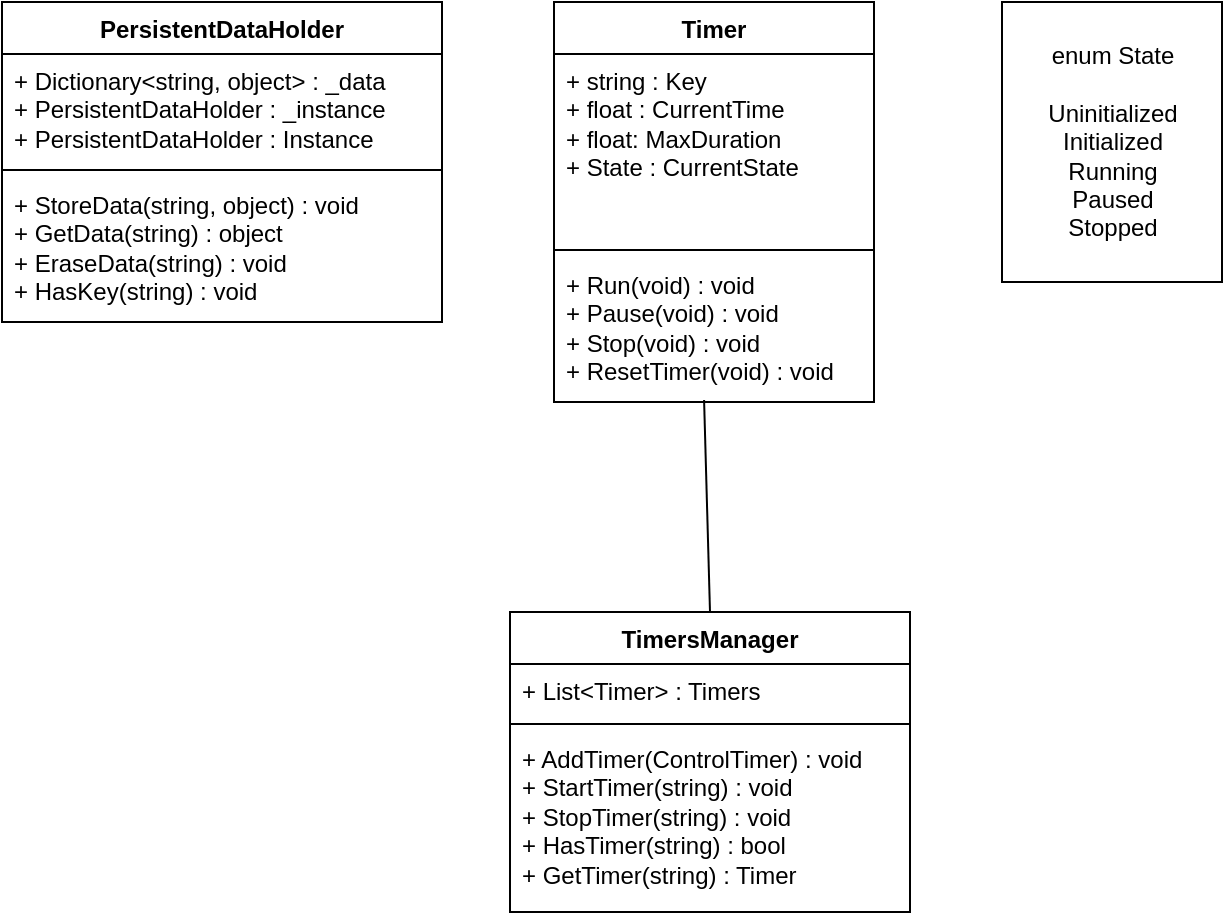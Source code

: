 <mxfile version="24.5.3" type="device" pages="4">
  <diagram name="Classes" id="NH2Xvmx8uV0LL1V0VerU">
    <mxGraphModel dx="1434" dy="844" grid="1" gridSize="10" guides="1" tooltips="1" connect="1" arrows="1" fold="1" page="1" pageScale="1" pageWidth="827" pageHeight="1169" math="0" shadow="0">
      <root>
        <mxCell id="0" />
        <mxCell id="1" parent="0" />
        <mxCell id="YbeMfKMdi_yJvYQUVRXE-1" value="PersistentDataHolder" style="swimlane;fontStyle=1;align=center;verticalAlign=top;childLayout=stackLayout;horizontal=1;startSize=26;horizontalStack=0;resizeParent=1;resizeParentMax=0;resizeLast=0;collapsible=1;marginBottom=0;whiteSpace=wrap;html=1;" vertex="1" parent="1">
          <mxGeometry x="60" y="160" width="220" height="160" as="geometry" />
        </mxCell>
        <mxCell id="YbeMfKMdi_yJvYQUVRXE-2" value="+ Dictionary&amp;lt;string, object&amp;gt; : _data&lt;div&gt;+ PersistentDataHolder : _instance&lt;/div&gt;&lt;div&gt;+ PersistentDataHolder : Instance&lt;/div&gt;" style="text;strokeColor=none;fillColor=none;align=left;verticalAlign=top;spacingLeft=4;spacingRight=4;overflow=hidden;rotatable=0;points=[[0,0.5],[1,0.5]];portConstraint=eastwest;whiteSpace=wrap;html=1;" vertex="1" parent="YbeMfKMdi_yJvYQUVRXE-1">
          <mxGeometry y="26" width="220" height="54" as="geometry" />
        </mxCell>
        <mxCell id="YbeMfKMdi_yJvYQUVRXE-3" value="" style="line;strokeWidth=1;fillColor=none;align=left;verticalAlign=middle;spacingTop=-1;spacingLeft=3;spacingRight=3;rotatable=0;labelPosition=right;points=[];portConstraint=eastwest;strokeColor=inherit;" vertex="1" parent="YbeMfKMdi_yJvYQUVRXE-1">
          <mxGeometry y="80" width="220" height="8" as="geometry" />
        </mxCell>
        <mxCell id="YbeMfKMdi_yJvYQUVRXE-4" value="+ StoreData(string, object) : void&lt;div&gt;+ GetData(string) : object&lt;/div&gt;&lt;div&gt;+ EraseData(string) : void&lt;/div&gt;&lt;div&gt;+ HasKey(string) : void&lt;/div&gt;" style="text;strokeColor=none;fillColor=none;align=left;verticalAlign=top;spacingLeft=4;spacingRight=4;overflow=hidden;rotatable=0;points=[[0,0.5],[1,0.5]];portConstraint=eastwest;whiteSpace=wrap;html=1;" vertex="1" parent="YbeMfKMdi_yJvYQUVRXE-1">
          <mxGeometry y="88" width="220" height="72" as="geometry" />
        </mxCell>
        <mxCell id="YbeMfKMdi_yJvYQUVRXE-5" value="Timer" style="swimlane;fontStyle=1;align=center;verticalAlign=top;childLayout=stackLayout;horizontal=1;startSize=26;horizontalStack=0;resizeParent=1;resizeParentMax=0;resizeLast=0;collapsible=1;marginBottom=0;whiteSpace=wrap;html=1;" vertex="1" parent="1">
          <mxGeometry x="336" y="160" width="160" height="200" as="geometry" />
        </mxCell>
        <mxCell id="YbeMfKMdi_yJvYQUVRXE-6" value="+ string : Key&lt;div&gt;+ float : CurrentTime&lt;/div&gt;&lt;div&gt;+ float: MaxDuration&lt;/div&gt;&lt;div&gt;+ State : CurrentState&lt;/div&gt;" style="text;strokeColor=none;fillColor=none;align=left;verticalAlign=top;spacingLeft=4;spacingRight=4;overflow=hidden;rotatable=0;points=[[0,0.5],[1,0.5]];portConstraint=eastwest;whiteSpace=wrap;html=1;" vertex="1" parent="YbeMfKMdi_yJvYQUVRXE-5">
          <mxGeometry y="26" width="160" height="94" as="geometry" />
        </mxCell>
        <mxCell id="YbeMfKMdi_yJvYQUVRXE-7" value="" style="line;strokeWidth=1;fillColor=none;align=left;verticalAlign=middle;spacingTop=-1;spacingLeft=3;spacingRight=3;rotatable=0;labelPosition=right;points=[];portConstraint=eastwest;strokeColor=inherit;" vertex="1" parent="YbeMfKMdi_yJvYQUVRXE-5">
          <mxGeometry y="120" width="160" height="8" as="geometry" />
        </mxCell>
        <mxCell id="YbeMfKMdi_yJvYQUVRXE-8" value="+ Run(void) : void&lt;div&gt;+ Pause(void) : void&lt;/div&gt;&lt;div&gt;+ Stop(void) : void&lt;/div&gt;&lt;div&gt;+ ResetTimer(void) : void&lt;/div&gt;" style="text;strokeColor=none;fillColor=none;align=left;verticalAlign=top;spacingLeft=4;spacingRight=4;overflow=hidden;rotatable=0;points=[[0,0.5],[1,0.5]];portConstraint=eastwest;whiteSpace=wrap;html=1;" vertex="1" parent="YbeMfKMdi_yJvYQUVRXE-5">
          <mxGeometry y="128" width="160" height="72" as="geometry" />
        </mxCell>
        <mxCell id="YbeMfKMdi_yJvYQUVRXE-9" value="enum State&lt;br&gt;&lt;br&gt;Uninitialized&lt;br&gt;Initialized&lt;br&gt;Running&lt;br&gt;Paused&lt;br&gt;Stopped" style="html=1;" vertex="1" parent="1">
          <mxGeometry x="560" y="160" width="110" height="140" as="geometry" />
        </mxCell>
        <mxCell id="YbeMfKMdi_yJvYQUVRXE-10" value="TimersManager" style="swimlane;fontStyle=1;align=center;verticalAlign=top;childLayout=stackLayout;horizontal=1;startSize=26;horizontalStack=0;resizeParent=1;resizeParentMax=0;resizeLast=0;collapsible=1;marginBottom=0;whiteSpace=wrap;html=1;" vertex="1" parent="1">
          <mxGeometry x="314" y="465" width="200" height="150" as="geometry" />
        </mxCell>
        <mxCell id="YbeMfKMdi_yJvYQUVRXE-11" value="+ List&amp;lt;Timer&amp;gt; : Timers" style="text;strokeColor=none;fillColor=none;align=left;verticalAlign=top;spacingLeft=4;spacingRight=4;overflow=hidden;rotatable=0;points=[[0,0.5],[1,0.5]];portConstraint=eastwest;whiteSpace=wrap;html=1;" vertex="1" parent="YbeMfKMdi_yJvYQUVRXE-10">
          <mxGeometry y="26" width="200" height="26" as="geometry" />
        </mxCell>
        <mxCell id="YbeMfKMdi_yJvYQUVRXE-12" value="" style="line;strokeWidth=1;fillColor=none;align=left;verticalAlign=middle;spacingTop=-1;spacingLeft=3;spacingRight=3;rotatable=0;labelPosition=right;points=[];portConstraint=eastwest;strokeColor=inherit;" vertex="1" parent="YbeMfKMdi_yJvYQUVRXE-10">
          <mxGeometry y="52" width="200" height="8" as="geometry" />
        </mxCell>
        <mxCell id="YbeMfKMdi_yJvYQUVRXE-13" value="+ AddTimer(ControlTimer) : void&lt;div&gt;+ StartTimer(string) : void&lt;/div&gt;&lt;div&gt;+ StopTimer(string) : void&lt;/div&gt;&lt;div&gt;+ HasTimer(string) : bool&lt;/div&gt;&lt;div&gt;+ GetTimer(string) : Timer&lt;/div&gt;" style="text;strokeColor=none;fillColor=none;align=left;verticalAlign=top;spacingLeft=4;spacingRight=4;overflow=hidden;rotatable=0;points=[[0,0.5],[1,0.5]];portConstraint=eastwest;whiteSpace=wrap;html=1;" vertex="1" parent="YbeMfKMdi_yJvYQUVRXE-10">
          <mxGeometry y="60" width="200" height="90" as="geometry" />
        </mxCell>
        <mxCell id="YbeMfKMdi_yJvYQUVRXE-14" value="" style="endArrow=none;html=1;rounded=0;entryX=0.469;entryY=0.986;entryDx=0;entryDy=0;entryPerimeter=0;exitX=0.5;exitY=0;exitDx=0;exitDy=0;" edge="1" parent="1" source="YbeMfKMdi_yJvYQUVRXE-10" target="YbeMfKMdi_yJvYQUVRXE-8">
          <mxGeometry width="50" height="50" relative="1" as="geometry">
            <mxPoint x="390" y="460" as="sourcePoint" />
            <mxPoint x="440" y="410" as="targetPoint" />
          </mxGeometry>
        </mxCell>
      </root>
    </mxGraphModel>
  </diagram>
  <diagram id="-i5Gq7-aCUp1yOE6dnp9" name="ControlTimer">
    <mxGraphModel dx="1434" dy="844" grid="1" gridSize="10" guides="1" tooltips="1" connect="1" arrows="1" fold="1" page="1" pageScale="1" pageWidth="827" pageHeight="1169" math="0" shadow="0">
      <root>
        <mxCell id="0" />
        <mxCell id="1" parent="0" />
        <mxCell id="Cfkn9qGbTjmpqqoi2z6G-1" style="edgeStyle=orthogonalEdgeStyle;rounded=0;orthogonalLoop=1;jettySize=auto;html=1;exitX=0.5;exitY=1;exitDx=0;exitDy=0;entryX=0.5;entryY=0;entryDx=0;entryDy=0;" edge="1" parent="1" source="Cfkn9qGbTjmpqqoi2z6G-2" target="Cfkn9qGbTjmpqqoi2z6G-4">
          <mxGeometry relative="1" as="geometry" />
        </mxCell>
        <mxCell id="Cfkn9qGbTjmpqqoi2z6G-2" value="EventsRunner.RunSequence()" style="rounded=1;whiteSpace=wrap;html=1;" vertex="1" parent="1">
          <mxGeometry x="95" y="50" width="180" height="40" as="geometry" />
        </mxCell>
        <mxCell id="Cfkn9qGbTjmpqqoi2z6G-3" style="edgeStyle=orthogonalEdgeStyle;rounded=0;orthogonalLoop=1;jettySize=auto;html=1;exitX=0.5;exitY=1;exitDx=0;exitDy=0;entryX=0.5;entryY=0;entryDx=0;entryDy=0;" edge="1" parent="1" source="Cfkn9qGbTjmpqqoi2z6G-4" target="Cfkn9qGbTjmpqqoi2z6G-7">
          <mxGeometry relative="1" as="geometry" />
        </mxCell>
        <mxCell id="Cfkn9qGbTjmpqqoi2z6G-4" value="ControlTimer.Run()" style="rounded=1;whiteSpace=wrap;html=1;" vertex="1" parent="1">
          <mxGeometry x="95" y="130" width="180" height="40" as="geometry" />
        </mxCell>
        <mxCell id="Cfkn9qGbTjmpqqoi2z6G-5" style="edgeStyle=orthogonalEdgeStyle;rounded=0;orthogonalLoop=1;jettySize=auto;html=1;exitX=1;exitY=0.5;exitDx=0;exitDy=0;entryX=0;entryY=0.5;entryDx=0;entryDy=0;" edge="1" parent="1" source="Cfkn9qGbTjmpqqoi2z6G-7" target="Cfkn9qGbTjmpqqoi2z6G-9">
          <mxGeometry relative="1" as="geometry" />
        </mxCell>
        <mxCell id="Cfkn9qGbTjmpqqoi2z6G-6" style="edgeStyle=orthogonalEdgeStyle;rounded=0;orthogonalLoop=1;jettySize=auto;html=1;exitX=0.5;exitY=1;exitDx=0;exitDy=0;entryX=0.5;entryY=0;entryDx=0;entryDy=0;" edge="1" parent="1" source="Cfkn9qGbTjmpqqoi2z6G-7" target="Cfkn9qGbTjmpqqoi2z6G-11">
          <mxGeometry relative="1" as="geometry" />
        </mxCell>
        <mxCell id="Cfkn9qGbTjmpqqoi2z6G-7" value="Action is Start ?" style="rhombus;whiteSpace=wrap;html=1;" vertex="1" parent="1">
          <mxGeometry x="145" y="210" width="80" height="80" as="geometry" />
        </mxCell>
        <mxCell id="Cfkn9qGbTjmpqqoi2z6G-8" style="edgeStyle=orthogonalEdgeStyle;rounded=0;orthogonalLoop=1;jettySize=auto;html=1;exitX=0.5;exitY=1;exitDx=0;exitDy=0;entryX=0.5;entryY=0;entryDx=0;entryDy=0;" edge="1" parent="1" source="Cfkn9qGbTjmpqqoi2z6G-9" target="Cfkn9qGbTjmpqqoi2z6G-13">
          <mxGeometry relative="1" as="geometry" />
        </mxCell>
        <mxCell id="Cfkn9qGbTjmpqqoi2z6G-9" value="Action is Stop ?" style="rhombus;whiteSpace=wrap;html=1;" vertex="1" parent="1">
          <mxGeometry x="390" y="210" width="80" height="80" as="geometry" />
        </mxCell>
        <mxCell id="Cfkn9qGbTjmpqqoi2z6G-10" style="edgeStyle=orthogonalEdgeStyle;rounded=0;orthogonalLoop=1;jettySize=auto;html=1;exitX=0.5;exitY=1;exitDx=0;exitDy=0;entryX=0.5;entryY=0;entryDx=0;entryDy=0;" edge="1" parent="1" source="Cfkn9qGbTjmpqqoi2z6G-11" target="Cfkn9qGbTjmpqqoi2z6G-18">
          <mxGeometry relative="1" as="geometry" />
        </mxCell>
        <mxCell id="Cfkn9qGbTjmpqqoi2z6G-11" value="TimersManager.&lt;div&gt;AddTimer(ControlTimer)&lt;/div&gt;" style="rounded=1;whiteSpace=wrap;html=1;" vertex="1" parent="1">
          <mxGeometry x="95" y="340" width="180" height="40" as="geometry" />
        </mxCell>
        <mxCell id="Cfkn9qGbTjmpqqoi2z6G-12" style="edgeStyle=orthogonalEdgeStyle;rounded=0;orthogonalLoop=1;jettySize=auto;html=1;exitX=0.5;exitY=1;exitDx=0;exitDy=0;entryX=0.5;entryY=0;entryDx=0;entryDy=0;" edge="1" parent="1" source="Cfkn9qGbTjmpqqoi2z6G-13" target="Cfkn9qGbTjmpqqoi2z6G-24">
          <mxGeometry relative="1" as="geometry" />
        </mxCell>
        <mxCell id="Cfkn9qGbTjmpqqoi2z6G-13" value="TimersManager.&lt;div&gt;StopTimer(Key)&lt;/div&gt;" style="rounded=1;whiteSpace=wrap;html=1;" vertex="1" parent="1">
          <mxGeometry x="340" y="340" width="180" height="40" as="geometry" />
        </mxCell>
        <mxCell id="Cfkn9qGbTjmpqqoi2z6G-14" value="No" style="text;html=1;align=center;verticalAlign=middle;whiteSpace=wrap;rounded=0;" vertex="1" parent="1">
          <mxGeometry x="230" y="220" width="60" height="30" as="geometry" />
        </mxCell>
        <mxCell id="Cfkn9qGbTjmpqqoi2z6G-15" value="Yes" style="text;html=1;align=center;verticalAlign=middle;whiteSpace=wrap;rounded=0;" vertex="1" parent="1">
          <mxGeometry x="130" y="300" width="60" height="30" as="geometry" />
        </mxCell>
        <mxCell id="Cfkn9qGbTjmpqqoi2z6G-16" value="Yes" style="text;html=1;align=center;verticalAlign=middle;whiteSpace=wrap;rounded=0;" vertex="1" parent="1">
          <mxGeometry x="370" y="300" width="60" height="30" as="geometry" />
        </mxCell>
        <mxCell id="Cfkn9qGbTjmpqqoi2z6G-17" style="edgeStyle=orthogonalEdgeStyle;rounded=0;orthogonalLoop=1;jettySize=auto;html=1;exitX=0.5;exitY=1;exitDx=0;exitDy=0;entryX=0.5;entryY=0;entryDx=0;entryDy=0;" edge="1" parent="1" source="Cfkn9qGbTjmpqqoi2z6G-18" target="Cfkn9qGbTjmpqqoi2z6G-21">
          <mxGeometry relative="1" as="geometry" />
        </mxCell>
        <mxCell id="Cfkn9qGbTjmpqqoi2z6G-18" value="TimersManager.&lt;div&gt;StartTimer(Key)&lt;/div&gt;" style="rounded=1;whiteSpace=wrap;html=1;" vertex="1" parent="1">
          <mxGeometry x="95" y="430" width="180" height="40" as="geometry" />
        </mxCell>
        <mxCell id="Cfkn9qGbTjmpqqoi2z6G-19" style="edgeStyle=orthogonalEdgeStyle;rounded=0;orthogonalLoop=1;jettySize=auto;html=1;exitX=0.5;exitY=1;exitDx=0;exitDy=0;entryX=0.5;entryY=0;entryDx=0;entryDy=0;" edge="1" parent="1" source="Cfkn9qGbTjmpqqoi2z6G-21" target="Cfkn9qGbTjmpqqoi2z6G-26">
          <mxGeometry relative="1" as="geometry" />
        </mxCell>
        <mxCell id="Cfkn9qGbTjmpqqoi2z6G-20" style="edgeStyle=orthogonalEdgeStyle;rounded=0;orthogonalLoop=1;jettySize=auto;html=1;exitX=1;exitY=0.5;exitDx=0;exitDy=0;entryX=1;entryY=0.5;entryDx=0;entryDy=0;" edge="1" parent="1" source="Cfkn9qGbTjmpqqoi2z6G-21" target="Cfkn9qGbTjmpqqoi2z6G-29">
          <mxGeometry relative="1" as="geometry" />
        </mxCell>
        <mxCell id="Cfkn9qGbTjmpqqoi2z6G-21" value="Timer exists ?" style="rhombus;whiteSpace=wrap;html=1;" vertex="1" parent="1">
          <mxGeometry x="145" y="510" width="80" height="80" as="geometry" />
        </mxCell>
        <mxCell id="Cfkn9qGbTjmpqqoi2z6G-22" style="edgeStyle=orthogonalEdgeStyle;rounded=0;orthogonalLoop=1;jettySize=auto;html=1;exitX=0.5;exitY=1;exitDx=0;exitDy=0;entryX=0.5;entryY=0;entryDx=0;entryDy=0;" edge="1" parent="1" source="Cfkn9qGbTjmpqqoi2z6G-24" target="Cfkn9qGbTjmpqqoi2z6G-28">
          <mxGeometry relative="1" as="geometry" />
        </mxCell>
        <mxCell id="Cfkn9qGbTjmpqqoi2z6G-23" style="edgeStyle=orthogonalEdgeStyle;rounded=0;orthogonalLoop=1;jettySize=auto;html=1;exitX=1;exitY=0.5;exitDx=0;exitDy=0;entryX=1;entryY=0.5;entryDx=0;entryDy=0;" edge="1" parent="1" source="Cfkn9qGbTjmpqqoi2z6G-24" target="Cfkn9qGbTjmpqqoi2z6G-29">
          <mxGeometry relative="1" as="geometry" />
        </mxCell>
        <mxCell id="Cfkn9qGbTjmpqqoi2z6G-24" value="Timer exists ?" style="rhombus;whiteSpace=wrap;html=1;" vertex="1" parent="1">
          <mxGeometry x="390" y="430" width="80" height="80" as="geometry" />
        </mxCell>
        <mxCell id="Cfkn9qGbTjmpqqoi2z6G-25" style="edgeStyle=orthogonalEdgeStyle;rounded=0;orthogonalLoop=1;jettySize=auto;html=1;exitX=0.5;exitY=1;exitDx=0;exitDy=0;entryX=0.5;entryY=0;entryDx=0;entryDy=0;" edge="1" parent="1" source="Cfkn9qGbTjmpqqoi2z6G-26" target="Cfkn9qGbTjmpqqoi2z6G-29">
          <mxGeometry relative="1" as="geometry" />
        </mxCell>
        <mxCell id="Cfkn9qGbTjmpqqoi2z6G-26" value="Timer.Run()" style="rounded=1;whiteSpace=wrap;html=1;" vertex="1" parent="1">
          <mxGeometry x="132.5" y="630" width="105" height="40" as="geometry" />
        </mxCell>
        <mxCell id="Cfkn9qGbTjmpqqoi2z6G-27" style="edgeStyle=orthogonalEdgeStyle;rounded=0;orthogonalLoop=1;jettySize=auto;html=1;exitX=0.5;exitY=1;exitDx=0;exitDy=0;entryX=1;entryY=0.5;entryDx=0;entryDy=0;" edge="1" parent="1" source="Cfkn9qGbTjmpqqoi2z6G-28" target="Cfkn9qGbTjmpqqoi2z6G-29">
          <mxGeometry relative="1" as="geometry" />
        </mxCell>
        <mxCell id="Cfkn9qGbTjmpqqoi2z6G-28" value="Timer.Stop()" style="rounded=1;whiteSpace=wrap;html=1;" vertex="1" parent="1">
          <mxGeometry x="377.5" y="550" width="105" height="40" as="geometry" />
        </mxCell>
        <mxCell id="Cfkn9qGbTjmpqqoi2z6G-29" value="ControlTimer.Finished.Invoke()" style="rounded=1;whiteSpace=wrap;html=1;" vertex="1" parent="1">
          <mxGeometry x="95" y="740" width="180" height="40" as="geometry" />
        </mxCell>
        <mxCell id="Cfkn9qGbTjmpqqoi2z6G-30" value="No" style="text;html=1;align=center;verticalAlign=middle;whiteSpace=wrap;rounded=0;" vertex="1" parent="1">
          <mxGeometry x="215" y="520" width="60" height="30" as="geometry" />
        </mxCell>
        <mxCell id="Cfkn9qGbTjmpqqoi2z6G-31" value="No" style="text;html=1;align=center;verticalAlign=middle;whiteSpace=wrap;rounded=0;" vertex="1" parent="1">
          <mxGeometry x="482.5" y="470" width="60" height="30" as="geometry" />
        </mxCell>
        <mxCell id="Cfkn9qGbTjmpqqoi2z6G-32" value="Yes" style="text;html=1;align=center;verticalAlign=middle;whiteSpace=wrap;rounded=0;" vertex="1" parent="1">
          <mxGeometry x="132.5" y="590" width="60" height="30" as="geometry" />
        </mxCell>
        <mxCell id="Cfkn9qGbTjmpqqoi2z6G-33" value="Yes" style="text;html=1;align=center;verticalAlign=middle;whiteSpace=wrap;rounded=0;" vertex="1" parent="1">
          <mxGeometry x="377.5" y="510" width="60" height="30" as="geometry" />
        </mxCell>
      </root>
    </mxGraphModel>
  </diagram>
  <diagram id="0YfaGWWUnXdZjoh23jBV" name="ControlVariable">
    <mxGraphModel dx="1434" dy="844" grid="1" gridSize="10" guides="1" tooltips="1" connect="1" arrows="1" fold="1" page="1" pageScale="1" pageWidth="827" pageHeight="1169" math="0" shadow="0">
      <root>
        <mxCell id="0" />
        <mxCell id="1" parent="0" />
        <mxCell id="gRGOYdwgkq2jfEQ_evET-1" style="edgeStyle=orthogonalEdgeStyle;rounded=0;orthogonalLoop=1;jettySize=auto;html=1;exitX=0.5;exitY=1;exitDx=0;exitDy=0;entryX=0.5;entryY=0;entryDx=0;entryDy=0;" edge="1" parent="1" source="gRGOYdwgkq2jfEQ_evET-2" target="gRGOYdwgkq2jfEQ_evET-4">
          <mxGeometry relative="1" as="geometry" />
        </mxCell>
        <mxCell id="gRGOYdwgkq2jfEQ_evET-2" value="EventsRunner.RunSequence()" style="rounded=1;whiteSpace=wrap;html=1;" vertex="1" parent="1">
          <mxGeometry x="95" y="50" width="180" height="40" as="geometry" />
        </mxCell>
        <mxCell id="gRGOYdwgkq2jfEQ_evET-3" style="edgeStyle=orthogonalEdgeStyle;rounded=0;orthogonalLoop=1;jettySize=auto;html=1;exitX=0.5;exitY=1;exitDx=0;exitDy=0;entryX=0.5;entryY=0;entryDx=0;entryDy=0;" edge="1" parent="1" source="gRGOYdwgkq2jfEQ_evET-4" target="gRGOYdwgkq2jfEQ_evET-6">
          <mxGeometry relative="1" as="geometry" />
        </mxCell>
        <mxCell id="gRGOYdwgkq2jfEQ_evET-4" value="ControlVariable.Run()" style="rounded=1;whiteSpace=wrap;html=1;" vertex="1" parent="1">
          <mxGeometry x="95" y="130" width="180" height="40" as="geometry" />
        </mxCell>
        <mxCell id="gRGOYdwgkq2jfEQ_evET-5" style="edgeStyle=orthogonalEdgeStyle;rounded=0;orthogonalLoop=1;jettySize=auto;html=1;exitX=0.5;exitY=1;exitDx=0;exitDy=0;entryX=0.5;entryY=0;entryDx=0;entryDy=0;" edge="1" parent="1" source="gRGOYdwgkq2jfEQ_evET-6" target="gRGOYdwgkq2jfEQ_evET-9">
          <mxGeometry relative="1" as="geometry" />
        </mxCell>
        <mxCell id="gRGOYdwgkq2jfEQ_evET-6" value="ControlVariable.GetValue()" style="rounded=1;whiteSpace=wrap;html=1;" vertex="1" parent="1">
          <mxGeometry x="95" y="210" width="180" height="40" as="geometry" />
        </mxCell>
        <mxCell id="gRGOYdwgkq2jfEQ_evET-7" style="edgeStyle=orthogonalEdgeStyle;rounded=0;orthogonalLoop=1;jettySize=auto;html=1;exitX=1;exitY=0.5;exitDx=0;exitDy=0;entryX=0;entryY=0.5;entryDx=0;entryDy=0;" edge="1" parent="1" source="gRGOYdwgkq2jfEQ_evET-9" target="gRGOYdwgkq2jfEQ_evET-12">
          <mxGeometry relative="1" as="geometry" />
        </mxCell>
        <mxCell id="gRGOYdwgkq2jfEQ_evET-8" style="edgeStyle=orthogonalEdgeStyle;rounded=0;orthogonalLoop=1;jettySize=auto;html=1;exitX=0.5;exitY=1;exitDx=0;exitDy=0;entryX=0.5;entryY=0;entryDx=0;entryDy=0;" edge="1" parent="1" source="gRGOYdwgkq2jfEQ_evET-9" target="gRGOYdwgkq2jfEQ_evET-23">
          <mxGeometry relative="1" as="geometry" />
        </mxCell>
        <mxCell id="gRGOYdwgkq2jfEQ_evET-9" value="Operand is Constant ?" style="rhombus;whiteSpace=wrap;html=1;" vertex="1" parent="1">
          <mxGeometry x="145" y="300" width="80" height="80" as="geometry" />
        </mxCell>
        <mxCell id="gRGOYdwgkq2jfEQ_evET-10" style="edgeStyle=orthogonalEdgeStyle;rounded=0;orthogonalLoop=1;jettySize=auto;html=1;exitX=1;exitY=0.5;exitDx=0;exitDy=0;entryX=0;entryY=0.5;entryDx=0;entryDy=0;" edge="1" parent="1" source="gRGOYdwgkq2jfEQ_evET-12" target="gRGOYdwgkq2jfEQ_evET-15">
          <mxGeometry relative="1" as="geometry" />
        </mxCell>
        <mxCell id="gRGOYdwgkq2jfEQ_evET-11" style="edgeStyle=orthogonalEdgeStyle;rounded=0;orthogonalLoop=1;jettySize=auto;html=1;exitX=0.5;exitY=1;exitDx=0;exitDy=0;entryX=0.5;entryY=0;entryDx=0;entryDy=0;" edge="1" parent="1" source="gRGOYdwgkq2jfEQ_evET-12" target="gRGOYdwgkq2jfEQ_evET-25">
          <mxGeometry relative="1" as="geometry" />
        </mxCell>
        <mxCell id="gRGOYdwgkq2jfEQ_evET-12" value="Operand is Random?" style="rhombus;whiteSpace=wrap;html=1;" vertex="1" parent="1">
          <mxGeometry x="290" y="300" width="80" height="80" as="geometry" />
        </mxCell>
        <mxCell id="gRGOYdwgkq2jfEQ_evET-13" style="edgeStyle=orthogonalEdgeStyle;rounded=0;orthogonalLoop=1;jettySize=auto;html=1;exitX=1;exitY=0.5;exitDx=0;exitDy=0;entryX=0;entryY=0.5;entryDx=0;entryDy=0;" edge="1" parent="1" source="gRGOYdwgkq2jfEQ_evET-15" target="gRGOYdwgkq2jfEQ_evET-18">
          <mxGeometry relative="1" as="geometry" />
        </mxCell>
        <mxCell id="gRGOYdwgkq2jfEQ_evET-14" style="edgeStyle=orthogonalEdgeStyle;rounded=0;orthogonalLoop=1;jettySize=auto;html=1;exitX=0.5;exitY=1;exitDx=0;exitDy=0;entryX=0.5;entryY=0;entryDx=0;entryDy=0;" edge="1" parent="1" source="gRGOYdwgkq2jfEQ_evET-15" target="gRGOYdwgkq2jfEQ_evET-27">
          <mxGeometry relative="1" as="geometry" />
        </mxCell>
        <mxCell id="gRGOYdwgkq2jfEQ_evET-15" value="Operand is Variable?" style="rhombus;whiteSpace=wrap;html=1;" vertex="1" parent="1">
          <mxGeometry x="440" y="300" width="80" height="80" as="geometry" />
        </mxCell>
        <mxCell id="gRGOYdwgkq2jfEQ_evET-16" value="" style="ellipse;html=1;shape=endState;fillColor=#000000;strokeColor=#ff0000;" vertex="1" parent="1">
          <mxGeometry x="710" y="325" width="30" height="30" as="geometry" />
        </mxCell>
        <mxCell id="gRGOYdwgkq2jfEQ_evET-17" style="edgeStyle=orthogonalEdgeStyle;rounded=0;orthogonalLoop=1;jettySize=auto;html=1;exitX=1;exitY=0.5;exitDx=0;exitDy=0;entryX=0;entryY=0.5;entryDx=0;entryDy=0;" edge="1" parent="1" source="gRGOYdwgkq2jfEQ_evET-18" target="gRGOYdwgkq2jfEQ_evET-16">
          <mxGeometry relative="1" as="geometry" />
        </mxCell>
        <mxCell id="gRGOYdwgkq2jfEQ_evET-18" value="throw Exception" style="rounded=1;whiteSpace=wrap;html=1;" vertex="1" parent="1">
          <mxGeometry x="570" y="320" width="100" height="40" as="geometry" />
        </mxCell>
        <mxCell id="gRGOYdwgkq2jfEQ_evET-19" value="No" style="text;html=1;align=center;verticalAlign=middle;whiteSpace=wrap;rounded=0;" vertex="1" parent="1">
          <mxGeometry x="225" y="310" width="60" height="30" as="geometry" />
        </mxCell>
        <mxCell id="gRGOYdwgkq2jfEQ_evET-20" value="No" style="text;html=1;align=center;verticalAlign=middle;whiteSpace=wrap;rounded=0;" vertex="1" parent="1">
          <mxGeometry x="370" y="310" width="60" height="30" as="geometry" />
        </mxCell>
        <mxCell id="gRGOYdwgkq2jfEQ_evET-21" value="No" style="text;html=1;align=center;verticalAlign=middle;whiteSpace=wrap;rounded=0;" vertex="1" parent="1">
          <mxGeometry x="510" y="310" width="60" height="30" as="geometry" />
        </mxCell>
        <mxCell id="gRGOYdwgkq2jfEQ_evET-22" style="edgeStyle=orthogonalEdgeStyle;rounded=0;orthogonalLoop=1;jettySize=auto;html=1;exitX=0.5;exitY=1;exitDx=0;exitDy=0;entryX=0.5;entryY=0;entryDx=0;entryDy=0;" edge="1" parent="1" source="gRGOYdwgkq2jfEQ_evET-23" target="gRGOYdwgkq2jfEQ_evET-33">
          <mxGeometry relative="1" as="geometry" />
        </mxCell>
        <mxCell id="gRGOYdwgkq2jfEQ_evET-23" value="return ControlVariable.&lt;div&gt;Values[0]&lt;/div&gt;" style="rounded=1;whiteSpace=wrap;html=1;" vertex="1" parent="1">
          <mxGeometry x="117.5" y="420" width="135" height="40" as="geometry" />
        </mxCell>
        <mxCell id="gRGOYdwgkq2jfEQ_evET-24" style="edgeStyle=orthogonalEdgeStyle;rounded=0;orthogonalLoop=1;jettySize=auto;html=1;exitX=0.5;exitY=1;exitDx=0;exitDy=0;entryX=0.5;entryY=0;entryDx=0;entryDy=0;" edge="1" parent="1" source="gRGOYdwgkq2jfEQ_evET-25" target="gRGOYdwgkq2jfEQ_evET-33">
          <mxGeometry relative="1" as="geometry" />
        </mxCell>
        <mxCell id="gRGOYdwgkq2jfEQ_evET-25" value="return random between ControlVariable.&lt;div&gt;Values[0] &amp;amp; Values[1] + 1&lt;/div&gt;" style="rounded=1;whiteSpace=wrap;html=1;" vertex="1" parent="1">
          <mxGeometry x="262.5" y="420" width="147.5" height="60" as="geometry" />
        </mxCell>
        <mxCell id="gRGOYdwgkq2jfEQ_evET-26" style="edgeStyle=orthogonalEdgeStyle;rounded=0;orthogonalLoop=1;jettySize=auto;html=1;exitX=0.5;exitY=1;exitDx=0;exitDy=0;entryX=0.5;entryY=0;entryDx=0;entryDy=0;" edge="1" parent="1" source="gRGOYdwgkq2jfEQ_evET-27" target="gRGOYdwgkq2jfEQ_evET-33">
          <mxGeometry relative="1" as="geometry" />
        </mxCell>
        <mxCell id="gRGOYdwgkq2jfEQ_evET-27" value="return PersistentDataHolder.&lt;div&gt;GetData(Source)&lt;/div&gt;" style="rounded=1;whiteSpace=wrap;html=1;" vertex="1" parent="1">
          <mxGeometry x="430" y="420" width="167.5" height="40" as="geometry" />
        </mxCell>
        <mxCell id="gRGOYdwgkq2jfEQ_evET-28" value="Yes" style="text;html=1;align=center;verticalAlign=middle;whiteSpace=wrap;rounded=0;" vertex="1" parent="1">
          <mxGeometry x="140" y="380" width="60" height="30" as="geometry" />
        </mxCell>
        <mxCell id="gRGOYdwgkq2jfEQ_evET-29" value="Yes" style="text;html=1;align=center;verticalAlign=middle;whiteSpace=wrap;rounded=0;" vertex="1" parent="1">
          <mxGeometry x="280" y="380" width="60" height="30" as="geometry" />
        </mxCell>
        <mxCell id="gRGOYdwgkq2jfEQ_evET-30" value="Yes" style="text;html=1;align=center;verticalAlign=middle;whiteSpace=wrap;rounded=0;" vertex="1" parent="1">
          <mxGeometry x="430" y="380" width="60" height="30" as="geometry" />
        </mxCell>
        <mxCell id="gRGOYdwgkq2jfEQ_evET-31" style="edgeStyle=orthogonalEdgeStyle;rounded=0;orthogonalLoop=1;jettySize=auto;html=1;exitX=1;exitY=0.5;exitDx=0;exitDy=0;entryX=0;entryY=0.5;entryDx=0;entryDy=0;" edge="1" parent="1" source="gRGOYdwgkq2jfEQ_evET-33" target="gRGOYdwgkq2jfEQ_evET-34">
          <mxGeometry relative="1" as="geometry" />
        </mxCell>
        <mxCell id="gRGOYdwgkq2jfEQ_evET-32" style="edgeStyle=orthogonalEdgeStyle;rounded=0;orthogonalLoop=1;jettySize=auto;html=1;exitX=0.5;exitY=1;exitDx=0;exitDy=0;entryX=0.5;entryY=0;entryDx=0;entryDy=0;" edge="1" parent="1" source="gRGOYdwgkq2jfEQ_evET-33" target="gRGOYdwgkq2jfEQ_evET-36">
          <mxGeometry relative="1" as="geometry" />
        </mxCell>
        <mxCell id="gRGOYdwgkq2jfEQ_evET-33" value="PersistentDataHolder.&lt;div&gt;HasKey(Key) ?&lt;/div&gt;" style="rhombus;whiteSpace=wrap;html=1;" vertex="1" parent="1">
          <mxGeometry x="87.5" y="570" width="195" height="80" as="geometry" />
        </mxCell>
        <mxCell id="gRGOYdwgkq2jfEQ_evET-34" value="currentValue = PersistentDataHolder.GetData(Key)" style="rounded=1;whiteSpace=wrap;html=1;" vertex="1" parent="1">
          <mxGeometry x="330" y="590" width="210" height="40" as="geometry" />
        </mxCell>
        <mxCell id="gRGOYdwgkq2jfEQ_evET-35" style="edgeStyle=orthogonalEdgeStyle;rounded=0;orthogonalLoop=1;jettySize=auto;html=1;exitX=0.5;exitY=1;exitDx=0;exitDy=0;entryX=0.5;entryY=0;entryDx=0;entryDy=0;" edge="1" parent="1" source="gRGOYdwgkq2jfEQ_evET-36" target="gRGOYdwgkq2jfEQ_evET-39">
          <mxGeometry relative="1" as="geometry" />
        </mxCell>
        <mxCell id="gRGOYdwgkq2jfEQ_evET-36" value="currentValue = 0" style="rounded=1;whiteSpace=wrap;html=1;" vertex="1" parent="1">
          <mxGeometry x="125" y="700" width="120" height="40" as="geometry" />
        </mxCell>
        <mxCell id="gRGOYdwgkq2jfEQ_evET-37" style="edgeStyle=orthogonalEdgeStyle;rounded=0;orthogonalLoop=1;jettySize=auto;html=1;exitX=1;exitY=0.5;exitDx=0;exitDy=0;entryX=0;entryY=0.5;entryDx=0;entryDy=0;" edge="1" parent="1" source="gRGOYdwgkq2jfEQ_evET-39" target="gRGOYdwgkq2jfEQ_evET-42">
          <mxGeometry relative="1" as="geometry" />
        </mxCell>
        <mxCell id="gRGOYdwgkq2jfEQ_evET-38" style="edgeStyle=orthogonalEdgeStyle;rounded=0;orthogonalLoop=1;jettySize=auto;html=1;exitX=0.5;exitY=1;exitDx=0;exitDy=0;entryX=0.5;entryY=0;entryDx=0;entryDy=0;" edge="1" parent="1" source="gRGOYdwgkq2jfEQ_evET-39" target="gRGOYdwgkq2jfEQ_evET-56">
          <mxGeometry relative="1" as="geometry" />
        </mxCell>
        <mxCell id="gRGOYdwgkq2jfEQ_evET-39" value="Operation is Add ?" style="rhombus;whiteSpace=wrap;html=1;" vertex="1" parent="1">
          <mxGeometry x="145" y="780" width="80" height="80" as="geometry" />
        </mxCell>
        <mxCell id="gRGOYdwgkq2jfEQ_evET-40" style="edgeStyle=orthogonalEdgeStyle;rounded=0;orthogonalLoop=1;jettySize=auto;html=1;exitX=1;exitY=0.5;exitDx=0;exitDy=0;entryX=0;entryY=0.5;entryDx=0;entryDy=0;" edge="1" parent="1" source="gRGOYdwgkq2jfEQ_evET-42" target="gRGOYdwgkq2jfEQ_evET-45">
          <mxGeometry relative="1" as="geometry" />
        </mxCell>
        <mxCell id="gRGOYdwgkq2jfEQ_evET-41" style="edgeStyle=orthogonalEdgeStyle;rounded=0;orthogonalLoop=1;jettySize=auto;html=1;exitX=0.5;exitY=1;exitDx=0;exitDy=0;entryX=0.5;entryY=0;entryDx=0;entryDy=0;" edge="1" parent="1" source="gRGOYdwgkq2jfEQ_evET-42" target="gRGOYdwgkq2jfEQ_evET-58">
          <mxGeometry relative="1" as="geometry" />
        </mxCell>
        <mxCell id="gRGOYdwgkq2jfEQ_evET-42" value="Operation is Sub ?" style="rhombus;whiteSpace=wrap;html=1;" vertex="1" parent="1">
          <mxGeometry x="260" y="780" width="80" height="80" as="geometry" />
        </mxCell>
        <mxCell id="gRGOYdwgkq2jfEQ_evET-43" style="edgeStyle=orthogonalEdgeStyle;rounded=0;orthogonalLoop=1;jettySize=auto;html=1;exitX=1;exitY=0.5;exitDx=0;exitDy=0;entryX=0;entryY=0.5;entryDx=0;entryDy=0;" edge="1" parent="1" source="gRGOYdwgkq2jfEQ_evET-45" target="gRGOYdwgkq2jfEQ_evET-48">
          <mxGeometry relative="1" as="geometry" />
        </mxCell>
        <mxCell id="gRGOYdwgkq2jfEQ_evET-44" style="edgeStyle=orthogonalEdgeStyle;rounded=0;orthogonalLoop=1;jettySize=auto;html=1;exitX=0.5;exitY=1;exitDx=0;exitDy=0;entryX=0.5;entryY=0;entryDx=0;entryDy=0;" edge="1" parent="1" source="gRGOYdwgkq2jfEQ_evET-45" target="gRGOYdwgkq2jfEQ_evET-60">
          <mxGeometry relative="1" as="geometry" />
        </mxCell>
        <mxCell id="gRGOYdwgkq2jfEQ_evET-45" value="Operation is Mul ?" style="rhombus;whiteSpace=wrap;html=1;" vertex="1" parent="1">
          <mxGeometry x="373.5" y="780" width="80" height="80" as="geometry" />
        </mxCell>
        <mxCell id="gRGOYdwgkq2jfEQ_evET-46" style="edgeStyle=orthogonalEdgeStyle;rounded=0;orthogonalLoop=1;jettySize=auto;html=1;exitX=1;exitY=0.5;exitDx=0;exitDy=0;entryX=0;entryY=0.5;entryDx=0;entryDy=0;" edge="1" parent="1" source="gRGOYdwgkq2jfEQ_evET-48" target="gRGOYdwgkq2jfEQ_evET-51">
          <mxGeometry relative="1" as="geometry" />
        </mxCell>
        <mxCell id="gRGOYdwgkq2jfEQ_evET-47" style="edgeStyle=orthogonalEdgeStyle;rounded=0;orthogonalLoop=1;jettySize=auto;html=1;exitX=0.5;exitY=1;exitDx=0;exitDy=0;entryX=0.5;entryY=0;entryDx=0;entryDy=0;" edge="1" parent="1" source="gRGOYdwgkq2jfEQ_evET-48" target="gRGOYdwgkq2jfEQ_evET-62">
          <mxGeometry relative="1" as="geometry" />
        </mxCell>
        <mxCell id="gRGOYdwgkq2jfEQ_evET-48" value="Operation is Div ?" style="rhombus;whiteSpace=wrap;html=1;" vertex="1" parent="1">
          <mxGeometry x="490" y="780" width="80" height="80" as="geometry" />
        </mxCell>
        <mxCell id="gRGOYdwgkq2jfEQ_evET-49" style="edgeStyle=orthogonalEdgeStyle;rounded=0;orthogonalLoop=1;jettySize=auto;html=1;exitX=1;exitY=0.5;exitDx=0;exitDy=0;entryX=0;entryY=0.5;entryDx=0;entryDy=0;" edge="1" parent="1" source="gRGOYdwgkq2jfEQ_evET-51" target="gRGOYdwgkq2jfEQ_evET-54">
          <mxGeometry relative="1" as="geometry" />
        </mxCell>
        <mxCell id="gRGOYdwgkq2jfEQ_evET-50" style="edgeStyle=orthogonalEdgeStyle;rounded=0;orthogonalLoop=1;jettySize=auto;html=1;exitX=0.5;exitY=1;exitDx=0;exitDy=0;entryX=0.5;entryY=0;entryDx=0;entryDy=0;" edge="1" parent="1" source="gRGOYdwgkq2jfEQ_evET-51" target="gRGOYdwgkq2jfEQ_evET-64">
          <mxGeometry relative="1" as="geometry" />
        </mxCell>
        <mxCell id="gRGOYdwgkq2jfEQ_evET-51" value="Operation is Mod ?" style="rhombus;whiteSpace=wrap;html=1;" vertex="1" parent="1">
          <mxGeometry x="610" y="780" width="80" height="80" as="geometry" />
        </mxCell>
        <mxCell id="gRGOYdwgkq2jfEQ_evET-52" style="edgeStyle=orthogonalEdgeStyle;rounded=0;orthogonalLoop=1;jettySize=auto;html=1;exitX=0.5;exitY=1;exitDx=0;exitDy=0;entryX=0.5;entryY=0;entryDx=0;entryDy=0;" edge="1" parent="1" source="gRGOYdwgkq2jfEQ_evET-54" target="gRGOYdwgkq2jfEQ_evET-66">
          <mxGeometry relative="1" as="geometry" />
        </mxCell>
        <mxCell id="gRGOYdwgkq2jfEQ_evET-53" style="edgeStyle=orthogonalEdgeStyle;rounded=0;orthogonalLoop=1;jettySize=auto;html=1;exitX=1;exitY=0.5;exitDx=0;exitDy=0;entryX=1;entryY=0.5;entryDx=0;entryDy=0;" edge="1" parent="1" source="gRGOYdwgkq2jfEQ_evET-54" target="gRGOYdwgkq2jfEQ_evET-67">
          <mxGeometry relative="1" as="geometry" />
        </mxCell>
        <mxCell id="gRGOYdwgkq2jfEQ_evET-54" value="Operation is Set ?" style="rhombus;whiteSpace=wrap;html=1;" vertex="1" parent="1">
          <mxGeometry x="730" y="780" width="80" height="80" as="geometry" />
        </mxCell>
        <mxCell id="gRGOYdwgkq2jfEQ_evET-55" style="edgeStyle=orthogonalEdgeStyle;rounded=0;orthogonalLoop=1;jettySize=auto;html=1;exitX=0.5;exitY=1;exitDx=0;exitDy=0;entryX=0.5;entryY=0;entryDx=0;entryDy=0;" edge="1" parent="1" source="gRGOYdwgkq2jfEQ_evET-56" target="gRGOYdwgkq2jfEQ_evET-67">
          <mxGeometry relative="1" as="geometry" />
        </mxCell>
        <mxCell id="gRGOYdwgkq2jfEQ_evET-56" value="PersistentDataHolder.&lt;div&gt;StoreData&lt;/div&gt;&lt;div&gt;(Key, currentValue + Value)&lt;/div&gt;" style="rounded=1;whiteSpace=wrap;html=1;" vertex="1" parent="1">
          <mxGeometry x="127.5" y="900" width="115" height="70" as="geometry" />
        </mxCell>
        <mxCell id="gRGOYdwgkq2jfEQ_evET-57" style="edgeStyle=orthogonalEdgeStyle;rounded=0;orthogonalLoop=1;jettySize=auto;html=1;exitX=0.5;exitY=1;exitDx=0;exitDy=0;" edge="1" parent="1" source="gRGOYdwgkq2jfEQ_evET-58">
          <mxGeometry relative="1" as="geometry">
            <mxPoint x="190" y="1040" as="targetPoint" />
          </mxGeometry>
        </mxCell>
        <mxCell id="gRGOYdwgkq2jfEQ_evET-58" value="PersistentDataHolder.&lt;div&gt;StoreData&lt;/div&gt;&lt;div&gt;(Key, currentValue - Value)&lt;/div&gt;" style="rounded=1;whiteSpace=wrap;html=1;" vertex="1" parent="1">
          <mxGeometry x="245" y="900" width="115" height="70" as="geometry" />
        </mxCell>
        <mxCell id="gRGOYdwgkq2jfEQ_evET-59" style="edgeStyle=orthogonalEdgeStyle;rounded=0;orthogonalLoop=1;jettySize=auto;html=1;exitX=0.5;exitY=1;exitDx=0;exitDy=0;entryX=0.5;entryY=0;entryDx=0;entryDy=0;" edge="1" parent="1" source="gRGOYdwgkq2jfEQ_evET-60" target="gRGOYdwgkq2jfEQ_evET-67">
          <mxGeometry relative="1" as="geometry" />
        </mxCell>
        <mxCell id="gRGOYdwgkq2jfEQ_evET-60" value="PersistentDataHolder.&lt;div&gt;StoreData&lt;/div&gt;&lt;div&gt;(Key, currentValue * Value)&lt;/div&gt;" style="rounded=1;whiteSpace=wrap;html=1;" vertex="1" parent="1">
          <mxGeometry x="360" y="900" width="115" height="70" as="geometry" />
        </mxCell>
        <mxCell id="gRGOYdwgkq2jfEQ_evET-61" style="edgeStyle=orthogonalEdgeStyle;rounded=0;orthogonalLoop=1;jettySize=auto;html=1;exitX=0.5;exitY=1;exitDx=0;exitDy=0;entryX=0.5;entryY=0;entryDx=0;entryDy=0;" edge="1" parent="1" source="gRGOYdwgkq2jfEQ_evET-62" target="gRGOYdwgkq2jfEQ_evET-67">
          <mxGeometry relative="1" as="geometry" />
        </mxCell>
        <mxCell id="gRGOYdwgkq2jfEQ_evET-62" value="PersistentDataHolder.&lt;div&gt;StoreData&lt;/div&gt;&lt;div&gt;(Key, currentValue / Value)&lt;/div&gt;" style="rounded=1;whiteSpace=wrap;html=1;" vertex="1" parent="1">
          <mxGeometry x="475" y="900" width="115" height="70" as="geometry" />
        </mxCell>
        <mxCell id="gRGOYdwgkq2jfEQ_evET-63" style="edgeStyle=orthogonalEdgeStyle;rounded=0;orthogonalLoop=1;jettySize=auto;html=1;exitX=0.5;exitY=1;exitDx=0;exitDy=0;" edge="1" parent="1" source="gRGOYdwgkq2jfEQ_evET-64">
          <mxGeometry relative="1" as="geometry">
            <mxPoint x="190" y="1040" as="targetPoint" />
          </mxGeometry>
        </mxCell>
        <mxCell id="gRGOYdwgkq2jfEQ_evET-64" value="PersistentDataHolder.&lt;div&gt;StoreData&lt;/div&gt;&lt;div&gt;(Key, currentValue % Value)&lt;/div&gt;" style="rounded=1;whiteSpace=wrap;html=1;" vertex="1" parent="1">
          <mxGeometry x="590" y="900" width="115" height="70" as="geometry" />
        </mxCell>
        <mxCell id="gRGOYdwgkq2jfEQ_evET-65" style="edgeStyle=orthogonalEdgeStyle;rounded=0;orthogonalLoop=1;jettySize=auto;html=1;exitX=0.5;exitY=1;exitDx=0;exitDy=0;entryX=0.5;entryY=0;entryDx=0;entryDy=0;" edge="1" parent="1" source="gRGOYdwgkq2jfEQ_evET-66" target="gRGOYdwgkq2jfEQ_evET-67">
          <mxGeometry relative="1" as="geometry" />
        </mxCell>
        <mxCell id="gRGOYdwgkq2jfEQ_evET-66" value="PersistentDataHolder.&lt;div&gt;StoreData&lt;/div&gt;&lt;div&gt;(Key, Value)&lt;/div&gt;" style="rounded=1;whiteSpace=wrap;html=1;" vertex="1" parent="1">
          <mxGeometry x="705" y="900" width="115" height="70" as="geometry" />
        </mxCell>
        <mxCell id="gRGOYdwgkq2jfEQ_evET-67" value="ControlVariable.&lt;div&gt;Finished.Invoke()&lt;/div&gt;" style="rounded=1;whiteSpace=wrap;html=1;" vertex="1" parent="1">
          <mxGeometry x="117.5" y="1040" width="135" height="40" as="geometry" />
        </mxCell>
        <mxCell id="gRGOYdwgkq2jfEQ_evET-68" value="No" style="text;html=1;align=center;verticalAlign=middle;whiteSpace=wrap;rounded=0;" vertex="1" parent="1">
          <mxGeometry x="215" y="790" width="60" height="30" as="geometry" />
        </mxCell>
        <mxCell id="gRGOYdwgkq2jfEQ_evET-69" value="No" style="text;html=1;align=center;verticalAlign=middle;whiteSpace=wrap;rounded=0;" vertex="1" parent="1">
          <mxGeometry x="330" y="790" width="60" height="30" as="geometry" />
        </mxCell>
        <mxCell id="gRGOYdwgkq2jfEQ_evET-70" value="No" style="text;html=1;align=center;verticalAlign=middle;whiteSpace=wrap;rounded=0;" vertex="1" parent="1">
          <mxGeometry x="440" y="790" width="60" height="30" as="geometry" />
        </mxCell>
        <mxCell id="gRGOYdwgkq2jfEQ_evET-71" value="No" style="text;html=1;align=center;verticalAlign=middle;whiteSpace=wrap;rounded=0;" vertex="1" parent="1">
          <mxGeometry x="560" y="790" width="60" height="30" as="geometry" />
        </mxCell>
        <mxCell id="gRGOYdwgkq2jfEQ_evET-72" value="No" style="text;html=1;align=center;verticalAlign=middle;whiteSpace=wrap;rounded=0;" vertex="1" parent="1">
          <mxGeometry x="680" y="790" width="60" height="30" as="geometry" />
        </mxCell>
        <mxCell id="gRGOYdwgkq2jfEQ_evET-73" value="No" style="text;html=1;align=center;verticalAlign=middle;whiteSpace=wrap;rounded=0;" vertex="1" parent="1">
          <mxGeometry x="820" y="820" width="60" height="30" as="geometry" />
        </mxCell>
        <mxCell id="gRGOYdwgkq2jfEQ_evET-74" value="Yes" style="text;html=1;align=center;verticalAlign=middle;whiteSpace=wrap;rounded=0;" vertex="1" parent="1">
          <mxGeometry x="127.5" y="860" width="60" height="30" as="geometry" />
        </mxCell>
        <mxCell id="gRGOYdwgkq2jfEQ_evET-75" value="Yes" style="text;html=1;align=center;verticalAlign=middle;whiteSpace=wrap;rounded=0;" vertex="1" parent="1">
          <mxGeometry x="252.5" y="860" width="60" height="30" as="geometry" />
        </mxCell>
        <mxCell id="gRGOYdwgkq2jfEQ_evET-76" value="Yes" style="text;html=1;align=center;verticalAlign=middle;whiteSpace=wrap;rounded=0;" vertex="1" parent="1">
          <mxGeometry x="360" y="860" width="60" height="30" as="geometry" />
        </mxCell>
        <mxCell id="gRGOYdwgkq2jfEQ_evET-77" value="Yes" style="text;html=1;align=center;verticalAlign=middle;whiteSpace=wrap;rounded=0;" vertex="1" parent="1">
          <mxGeometry x="480" y="860" width="60" height="30" as="geometry" />
        </mxCell>
        <mxCell id="gRGOYdwgkq2jfEQ_evET-78" value="Yes" style="text;html=1;align=center;verticalAlign=middle;whiteSpace=wrap;rounded=0;" vertex="1" parent="1">
          <mxGeometry x="597.5" y="860" width="60" height="30" as="geometry" />
        </mxCell>
        <mxCell id="gRGOYdwgkq2jfEQ_evET-79" value="Yes" style="text;html=1;align=center;verticalAlign=middle;whiteSpace=wrap;rounded=0;" vertex="1" parent="1">
          <mxGeometry x="710" y="860" width="60" height="30" as="geometry" />
        </mxCell>
      </root>
    </mxGraphModel>
  </diagram>
  <diagram id="MwFKURxXrzrfGKmZ2qUq" name="ControlSwitch">
    <mxGraphModel dx="1434" dy="844" grid="1" gridSize="10" guides="1" tooltips="1" connect="1" arrows="1" fold="1" page="1" pageScale="1" pageWidth="827" pageHeight="1169" math="0" shadow="0">
      <root>
        <mxCell id="0" />
        <mxCell id="1" parent="0" />
        <mxCell id="t1pcoMkI9RbneZi0XtE_-1" style="edgeStyle=orthogonalEdgeStyle;rounded=0;orthogonalLoop=1;jettySize=auto;html=1;exitX=0.5;exitY=1;exitDx=0;exitDy=0;entryX=0.5;entryY=0;entryDx=0;entryDy=0;" edge="1" parent="1" source="t1pcoMkI9RbneZi0XtE_-2" target="t1pcoMkI9RbneZi0XtE_-4">
          <mxGeometry relative="1" as="geometry" />
        </mxCell>
        <mxCell id="t1pcoMkI9RbneZi0XtE_-2" value="EventsRunner.RunSequence()" style="rounded=1;whiteSpace=wrap;html=1;" vertex="1" parent="1">
          <mxGeometry x="95" y="50" width="180" height="40" as="geometry" />
        </mxCell>
        <mxCell id="t1pcoMkI9RbneZi0XtE_-3" style="edgeStyle=orthogonalEdgeStyle;rounded=0;orthogonalLoop=1;jettySize=auto;html=1;exitX=0.5;exitY=1;exitDx=0;exitDy=0;entryX=0.5;entryY=0;entryDx=0;entryDy=0;" edge="1" parent="1" source="t1pcoMkI9RbneZi0XtE_-4" target="t1pcoMkI9RbneZi0XtE_-6">
          <mxGeometry relative="1" as="geometry" />
        </mxCell>
        <mxCell id="t1pcoMkI9RbneZi0XtE_-4" value="ControlSwitch.Run()" style="rounded=1;whiteSpace=wrap;html=1;" vertex="1" parent="1">
          <mxGeometry x="95" y="130" width="180" height="40" as="geometry" />
        </mxCell>
        <mxCell id="t1pcoMkI9RbneZi0XtE_-5" style="edgeStyle=orthogonalEdgeStyle;rounded=0;orthogonalLoop=1;jettySize=auto;html=1;exitX=0.5;exitY=1;exitDx=0;exitDy=0;" edge="1" parent="1" source="t1pcoMkI9RbneZi0XtE_-6" target="t1pcoMkI9RbneZi0XtE_-9">
          <mxGeometry relative="1" as="geometry" />
        </mxCell>
        <mxCell id="t1pcoMkI9RbneZi0XtE_-6" value="PersistentDataHolder.StoreData(string, bool)" style="rounded=1;whiteSpace=wrap;html=1;" vertex="1" parent="1">
          <mxGeometry x="55" y="210" width="260" height="40" as="geometry" />
        </mxCell>
        <mxCell id="t1pcoMkI9RbneZi0XtE_-7" style="edgeStyle=orthogonalEdgeStyle;rounded=0;orthogonalLoop=1;jettySize=auto;html=1;exitX=1;exitY=0.5;exitDx=0;exitDy=0;entryX=0;entryY=0.5;entryDx=0;entryDy=0;" edge="1" parent="1" source="t1pcoMkI9RbneZi0XtE_-9" target="t1pcoMkI9RbneZi0XtE_-13">
          <mxGeometry relative="1" as="geometry" />
        </mxCell>
        <mxCell id="t1pcoMkI9RbneZi0XtE_-8" style="edgeStyle=orthogonalEdgeStyle;rounded=0;orthogonalLoop=1;jettySize=auto;html=1;exitX=0.5;exitY=1;exitDx=0;exitDy=0;entryX=0.5;entryY=0;entryDx=0;entryDy=0;" edge="1" parent="1" source="t1pcoMkI9RbneZi0XtE_-9" target="t1pcoMkI9RbneZi0XtE_-11">
          <mxGeometry relative="1" as="geometry" />
        </mxCell>
        <mxCell id="t1pcoMkI9RbneZi0XtE_-9" value="PersistentDataHolder.&lt;div&gt;HasKey(string) ?&lt;/div&gt;" style="rhombus;whiteSpace=wrap;html=1;" vertex="1" parent="1">
          <mxGeometry x="67.5" y="300" width="235" height="80" as="geometry" />
        </mxCell>
        <mxCell id="t1pcoMkI9RbneZi0XtE_-10" style="edgeStyle=orthogonalEdgeStyle;rounded=0;orthogonalLoop=1;jettySize=auto;html=1;exitX=1;exitY=0.5;exitDx=0;exitDy=0;entryX=0;entryY=0.5;entryDx=0;entryDy=0;" edge="1" parent="1" source="t1pcoMkI9RbneZi0XtE_-11" target="t1pcoMkI9RbneZi0XtE_-16">
          <mxGeometry relative="1" as="geometry" />
        </mxCell>
        <mxCell id="t1pcoMkI9RbneZi0XtE_-11" value="PersistentDataHolder.&lt;div&gt;Add(string, object)&lt;/div&gt;" style="rounded=1;whiteSpace=wrap;html=1;" vertex="1" parent="1">
          <mxGeometry x="95" y="430" width="180" height="40" as="geometry" />
        </mxCell>
        <mxCell id="t1pcoMkI9RbneZi0XtE_-12" style="edgeStyle=orthogonalEdgeStyle;rounded=0;orthogonalLoop=1;jettySize=auto;html=1;exitX=0.5;exitY=1;exitDx=0;exitDy=0;entryX=0.5;entryY=0;entryDx=0;entryDy=0;" edge="1" parent="1" source="t1pcoMkI9RbneZi0XtE_-13" target="t1pcoMkI9RbneZi0XtE_-16">
          <mxGeometry relative="1" as="geometry" />
        </mxCell>
        <mxCell id="t1pcoMkI9RbneZi0XtE_-13" value="Store in PersistenDataHolder.&lt;div&gt;_data&lt;/div&gt;" style="rounded=1;whiteSpace=wrap;html=1;" vertex="1" parent="1">
          <mxGeometry x="360" y="320" width="180" height="40" as="geometry" />
        </mxCell>
        <mxCell id="t1pcoMkI9RbneZi0XtE_-14" value="No" style="text;html=1;align=center;verticalAlign=middle;whiteSpace=wrap;rounded=0;" vertex="1" parent="1">
          <mxGeometry x="130" y="380" width="60" height="30" as="geometry" />
        </mxCell>
        <mxCell id="t1pcoMkI9RbneZi0XtE_-15" value="Yes" style="text;html=1;align=center;verticalAlign=middle;whiteSpace=wrap;rounded=0;" vertex="1" parent="1">
          <mxGeometry x="300" y="310" width="60" height="30" as="geometry" />
        </mxCell>
        <mxCell id="t1pcoMkI9RbneZi0XtE_-16" value="ControlSwitch.Finished.Invoke()" style="rounded=1;whiteSpace=wrap;html=1;" vertex="1" parent="1">
          <mxGeometry x="360" y="430" width="180" height="40" as="geometry" />
        </mxCell>
      </root>
    </mxGraphModel>
  </diagram>
</mxfile>
